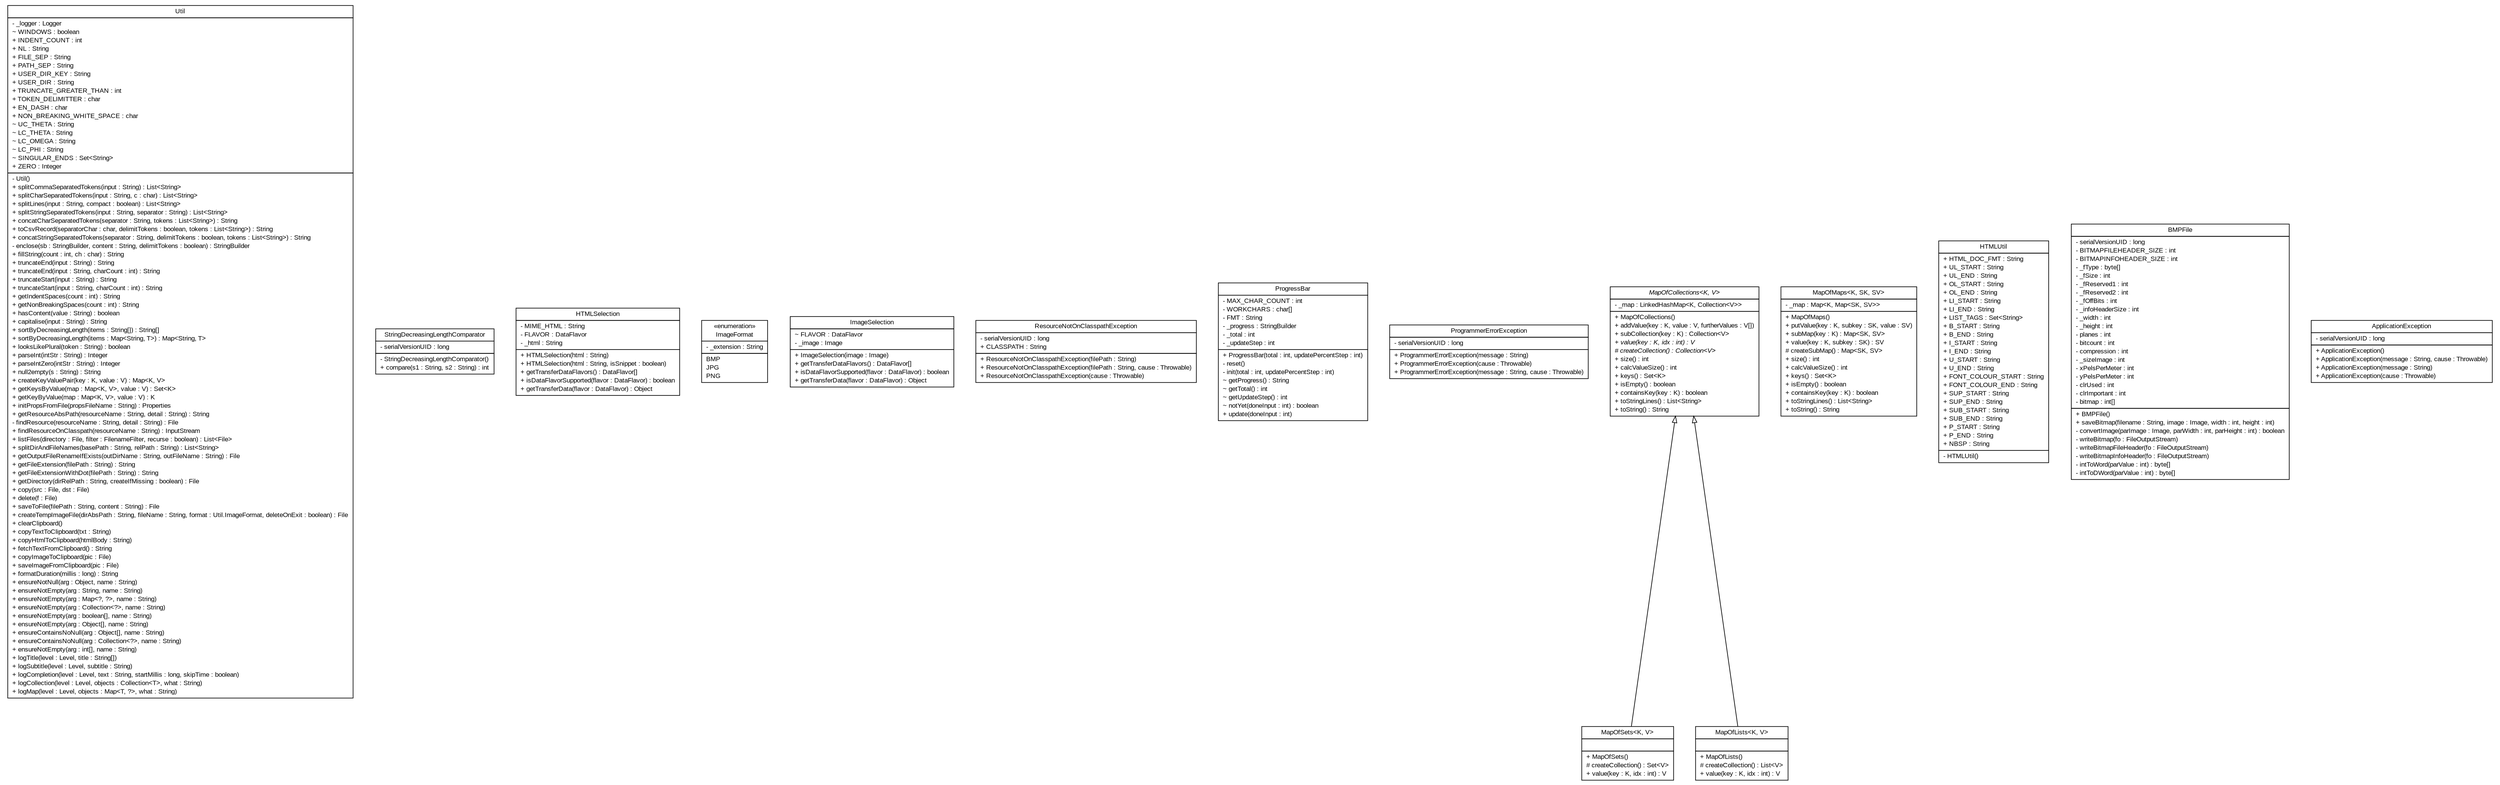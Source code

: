 #!/usr/local/bin/dot
#
# Class diagram 
# Generated by UMLGraph version R5_6_6-6-g3bdff0 (http://www.umlgraph.org/)
#

digraph G {
	edge [fontname="arial",fontsize=10,labelfontname="arial",labelfontsize=10];
	node [fontname="arial",fontsize=10,shape=plaintext];
	nodesep=0.25;
	ranksep=0.5;
	// org.tanjakostic.jcleancim.util.Util
	c9827 [label=<<table title="org.tanjakostic.jcleancim.util.Util" border="0" cellborder="1" cellspacing="0" cellpadding="2" port="p" href="./Util.html">
		<tr><td><table border="0" cellspacing="0" cellpadding="1">
<tr><td align="center" balign="center"> Util </td></tr>
		</table></td></tr>
		<tr><td><table border="0" cellspacing="0" cellpadding="1">
<tr><td align="left" balign="left"> - _logger : Logger </td></tr>
<tr><td align="left" balign="left"> ~ WINDOWS : boolean </td></tr>
<tr><td align="left" balign="left"> + INDENT_COUNT : int </td></tr>
<tr><td align="left" balign="left"> + NL : String </td></tr>
<tr><td align="left" balign="left"> + FILE_SEP : String </td></tr>
<tr><td align="left" balign="left"> + PATH_SEP : String </td></tr>
<tr><td align="left" balign="left"> + USER_DIR_KEY : String </td></tr>
<tr><td align="left" balign="left"> + USER_DIR : String </td></tr>
<tr><td align="left" balign="left"> + TRUNCATE_GREATER_THAN : int </td></tr>
<tr><td align="left" balign="left"> + TOKEN_DELIMITTER : char </td></tr>
<tr><td align="left" balign="left"> + EN_DASH : char </td></tr>
<tr><td align="left" balign="left"> + NON_BREAKING_WHITE_SPACE : char </td></tr>
<tr><td align="left" balign="left"> ~ UC_THETA : String </td></tr>
<tr><td align="left" balign="left"> ~ LC_THETA : String </td></tr>
<tr><td align="left" balign="left"> ~ LC_OMEGA : String </td></tr>
<tr><td align="left" balign="left"> ~ LC_PHI : String </td></tr>
<tr><td align="left" balign="left"> ~ SINGULAR_ENDS : Set&lt;String&gt; </td></tr>
<tr><td align="left" balign="left"> + ZERO : Integer </td></tr>
		</table></td></tr>
		<tr><td><table border="0" cellspacing="0" cellpadding="1">
<tr><td align="left" balign="left"> - Util() </td></tr>
<tr><td align="left" balign="left"> + splitCommaSeparatedTokens(input : String) : List&lt;String&gt; </td></tr>
<tr><td align="left" balign="left"> + splitCharSeparatedTokens(input : String, c : char) : List&lt;String&gt; </td></tr>
<tr><td align="left" balign="left"> + splitLines(input : String, compact : boolean) : List&lt;String&gt; </td></tr>
<tr><td align="left" balign="left"> + splitStringSeparatedTokens(input : String, separator : String) : List&lt;String&gt; </td></tr>
<tr><td align="left" balign="left"> + concatCharSeparatedTokens(separator : String, tokens : List&lt;String&gt;) : String </td></tr>
<tr><td align="left" balign="left"> + toCsvRecord(separatorChar : char, delimitTokens : boolean, tokens : List&lt;String&gt;) : String </td></tr>
<tr><td align="left" balign="left"> + concatStringSeparatedTokens(separator : String, delimitTokens : boolean, tokens : List&lt;String&gt;) : String </td></tr>
<tr><td align="left" balign="left"> - enclose(sb : StringBuilder, content : String, delimitTokens : boolean) : StringBuilder </td></tr>
<tr><td align="left" balign="left"> + fillString(count : int, ch : char) : String </td></tr>
<tr><td align="left" balign="left"> + truncateEnd(input : String) : String </td></tr>
<tr><td align="left" balign="left"> + truncateEnd(input : String, charCount : int) : String </td></tr>
<tr><td align="left" balign="left"> + truncateStart(input : String) : String </td></tr>
<tr><td align="left" balign="left"> + truncateStart(input : String, charCount : int) : String </td></tr>
<tr><td align="left" balign="left"> + getIndentSpaces(count : int) : String </td></tr>
<tr><td align="left" balign="left"> + getNonBreakingSpaces(count : int) : String </td></tr>
<tr><td align="left" balign="left"> + hasContent(value : String) : boolean </td></tr>
<tr><td align="left" balign="left"> + capitalise(input : String) : String </td></tr>
<tr><td align="left" balign="left"> + sortByDecreasingLength(items : String[]) : String[] </td></tr>
<tr><td align="left" balign="left"> + sortByDecreasingLength(items : Map&lt;String, T&gt;) : Map&lt;String, T&gt; </td></tr>
<tr><td align="left" balign="left"> + looksLikePlural(token : String) : boolean </td></tr>
<tr><td align="left" balign="left"> + parseInt(intStr : String) : Integer </td></tr>
<tr><td align="left" balign="left"> + parseIntZero(intStr : String) : Integer </td></tr>
<tr><td align="left" balign="left"> + null2empty(s : String) : String </td></tr>
<tr><td align="left" balign="left"> + createKeyValuePair(key : K, value : V) : Map&lt;K, V&gt; </td></tr>
<tr><td align="left" balign="left"> + getKeysByValue(map : Map&lt;K, V&gt;, value : V) : Set&lt;K&gt; </td></tr>
<tr><td align="left" balign="left"> + getKeyByValue(map : Map&lt;K, V&gt;, value : V) : K </td></tr>
<tr><td align="left" balign="left"> + initPropsFromFile(propsFileName : String) : Properties </td></tr>
<tr><td align="left" balign="left"> + getResourceAbsPath(resourceName : String, detail : String) : String </td></tr>
<tr><td align="left" balign="left"> - findResource(resourceName : String, detail : String) : File </td></tr>
<tr><td align="left" balign="left"> + findResourceOnClasspath(resourceName : String) : InputStream </td></tr>
<tr><td align="left" balign="left"> + listFiles(directory : File, filter : FilenameFilter, recurse : boolean) : List&lt;File&gt; </td></tr>
<tr><td align="left" balign="left"> + splitDirAndFileNames(basePath : String, relPath : String) : List&lt;String&gt; </td></tr>
<tr><td align="left" balign="left"> + getOutputFileRenameIfExists(outDirName : String, outFileName : String) : File </td></tr>
<tr><td align="left" balign="left"> + getFileExtension(filePath : String) : String </td></tr>
<tr><td align="left" balign="left"> + getFileExtensionWithDot(filePath : String) : String </td></tr>
<tr><td align="left" balign="left"> + getDirectory(dirRelPath : String, createIfMissing : boolean) : File </td></tr>
<tr><td align="left" balign="left"> + copy(src : File, dst : File) </td></tr>
<tr><td align="left" balign="left"> + delete(f : File) </td></tr>
<tr><td align="left" balign="left"> + saveToFile(filePath : String, content : String) : File </td></tr>
<tr><td align="left" balign="left"> + createTempImageFile(dirAbsPath : String, fileName : String, format : Util.ImageFormat, deleteOnExit : boolean) : File </td></tr>
<tr><td align="left" balign="left"> + clearClipboard() </td></tr>
<tr><td align="left" balign="left"> + copyTextToClipboard(txt : String) </td></tr>
<tr><td align="left" balign="left"> + copyHtmlToClipboard(htmlBody : String) </td></tr>
<tr><td align="left" balign="left"> + fetchTextFromClipboard() : String </td></tr>
<tr><td align="left" balign="left"> + copyImageToClipboard(pic : File) </td></tr>
<tr><td align="left" balign="left"> + saveImageFromClipboard(pic : File) </td></tr>
<tr><td align="left" balign="left"> + formatDuration(millis : long) : String </td></tr>
<tr><td align="left" balign="left"> + ensureNotNull(arg : Object, name : String) </td></tr>
<tr><td align="left" balign="left"> + ensureNotEmpty(arg : String, name : String) </td></tr>
<tr><td align="left" balign="left"> + ensureNotEmpty(arg : Map&lt;?, ?&gt;, name : String) </td></tr>
<tr><td align="left" balign="left"> + ensureNotEmpty(arg : Collection&lt;?&gt;, name : String) </td></tr>
<tr><td align="left" balign="left"> + ensureNotEmpty(arg : boolean[], name : String) </td></tr>
<tr><td align="left" balign="left"> + ensureNotEmpty(arg : Object[], name : String) </td></tr>
<tr><td align="left" balign="left"> + ensureContainsNoNull(arg : Object[], name : String) </td></tr>
<tr><td align="left" balign="left"> + ensureContainsNoNull(arg : Collection&lt;?&gt;, name : String) </td></tr>
<tr><td align="left" balign="left"> + ensureNotEmpty(arg : int[], name : String) </td></tr>
<tr><td align="left" balign="left"> + logTitle(level : Level, title : String[]) </td></tr>
<tr><td align="left" balign="left"> + logSubtitle(level : Level, subtitle : String) </td></tr>
<tr><td align="left" balign="left"> + logCompletion(level : Level, text : String, startMillis : long, skipTime : boolean) </td></tr>
<tr><td align="left" balign="left"> + logCollection(level : Level, objects : Collection&lt;T&gt;, what : String) </td></tr>
<tr><td align="left" balign="left"> + logMap(level : Level, objects : Map&lt;T, ?&gt;, what : String) </td></tr>
		</table></td></tr>
		</table>>, URL="./Util.html", fontname="arial", fontcolor="black", fontsize=10.0];
	// org.tanjakostic.jcleancim.util.Util.StringDecreasingLengthComparator
	c9828 [label=<<table title="org.tanjakostic.jcleancim.util.Util.StringDecreasingLengthComparator" border="0" cellborder="1" cellspacing="0" cellpadding="2" port="p" href="./Util.StringDecreasingLengthComparator.html">
		<tr><td><table border="0" cellspacing="0" cellpadding="1">
<tr><td align="center" balign="center"> StringDecreasingLengthComparator </td></tr>
		</table></td></tr>
		<tr><td><table border="0" cellspacing="0" cellpadding="1">
<tr><td align="left" balign="left"> - serialVersionUID : long </td></tr>
		</table></td></tr>
		<tr><td><table border="0" cellspacing="0" cellpadding="1">
<tr><td align="left" balign="left"> - StringDecreasingLengthComparator() </td></tr>
<tr><td align="left" balign="left"> + compare(s1 : String, s2 : String) : int </td></tr>
		</table></td></tr>
		</table>>, URL="./Util.StringDecreasingLengthComparator.html", fontname="arial", fontcolor="black", fontsize=10.0];
	// org.tanjakostic.jcleancim.util.Util.HTMLSelection
	c9829 [label=<<table title="org.tanjakostic.jcleancim.util.Util.HTMLSelection" border="0" cellborder="1" cellspacing="0" cellpadding="2" port="p" href="./Util.HTMLSelection.html">
		<tr><td><table border="0" cellspacing="0" cellpadding="1">
<tr><td align="center" balign="center"> HTMLSelection </td></tr>
		</table></td></tr>
		<tr><td><table border="0" cellspacing="0" cellpadding="1">
<tr><td align="left" balign="left"> - MIME_HTML : String </td></tr>
<tr><td align="left" balign="left"> - FLAVOR : DataFlavor </td></tr>
<tr><td align="left" balign="left"> - _html : String </td></tr>
		</table></td></tr>
		<tr><td><table border="0" cellspacing="0" cellpadding="1">
<tr><td align="left" balign="left"> + HTMLSelection(html : String) </td></tr>
<tr><td align="left" balign="left"> + HTMLSelection(html : String, isSnippet : boolean) </td></tr>
<tr><td align="left" balign="left"> + getTransferDataFlavors() : DataFlavor[] </td></tr>
<tr><td align="left" balign="left"> + isDataFlavorSupported(flavor : DataFlavor) : boolean </td></tr>
<tr><td align="left" balign="left"> + getTransferData(flavor : DataFlavor) : Object </td></tr>
		</table></td></tr>
		</table>>, URL="./Util.HTMLSelection.html", fontname="arial", fontcolor="black", fontsize=10.0];
	// org.tanjakostic.jcleancim.util.Util.ImageFormat
	c9830 [label=<<table title="org.tanjakostic.jcleancim.util.Util.ImageFormat" border="0" cellborder="1" cellspacing="0" cellpadding="2" port="p" href="./Util.ImageFormat.html">
		<tr><td><table border="0" cellspacing="0" cellpadding="1">
<tr><td align="center" balign="center"> &#171;enumeration&#187; </td></tr>
<tr><td align="center" balign="center"> ImageFormat </td></tr>
		</table></td></tr>
		<tr><td><table border="0" cellspacing="0" cellpadding="1">
<tr><td align="left" balign="left"> - _extension : String </td></tr>
		</table></td></tr>
		<tr><td><table border="0" cellspacing="0" cellpadding="1">
<tr><td align="left" balign="left"> BMP </td></tr>
<tr><td align="left" balign="left"> JPG </td></tr>
<tr><td align="left" balign="left"> PNG </td></tr>
		</table></td></tr>
		</table>>, URL="./Util.ImageFormat.html", fontname="arial", fontcolor="black", fontsize=10.0];
	// org.tanjakostic.jcleancim.util.Util.ImageSelection
	c9831 [label=<<table title="org.tanjakostic.jcleancim.util.Util.ImageSelection" border="0" cellborder="1" cellspacing="0" cellpadding="2" port="p" href="./Util.ImageSelection.html">
		<tr><td><table border="0" cellspacing="0" cellpadding="1">
<tr><td align="center" balign="center"> ImageSelection </td></tr>
		</table></td></tr>
		<tr><td><table border="0" cellspacing="0" cellpadding="1">
<tr><td align="left" balign="left"> ~ FLAVOR : DataFlavor </td></tr>
<tr><td align="left" balign="left"> - _image : Image </td></tr>
		</table></td></tr>
		<tr><td><table border="0" cellspacing="0" cellpadding="1">
<tr><td align="left" balign="left"> + ImageSelection(image : Image) </td></tr>
<tr><td align="left" balign="left"> + getTransferDataFlavors() : DataFlavor[] </td></tr>
<tr><td align="left" balign="left"> + isDataFlavorSupported(flavor : DataFlavor) : boolean </td></tr>
<tr><td align="left" balign="left"> + getTransferData(flavor : DataFlavor) : Object </td></tr>
		</table></td></tr>
		</table>>, URL="./Util.ImageSelection.html", fontname="arial", fontcolor="black", fontsize=10.0];
	// org.tanjakostic.jcleancim.util.ResourceNotOnClasspathException
	c9832 [label=<<table title="org.tanjakostic.jcleancim.util.ResourceNotOnClasspathException" border="0" cellborder="1" cellspacing="0" cellpadding="2" port="p" href="./ResourceNotOnClasspathException.html">
		<tr><td><table border="0" cellspacing="0" cellpadding="1">
<tr><td align="center" balign="center"> ResourceNotOnClasspathException </td></tr>
		</table></td></tr>
		<tr><td><table border="0" cellspacing="0" cellpadding="1">
<tr><td align="left" balign="left"> - serialVersionUID : long </td></tr>
<tr><td align="left" balign="left"> + CLASSPATH : String </td></tr>
		</table></td></tr>
		<tr><td><table border="0" cellspacing="0" cellpadding="1">
<tr><td align="left" balign="left"> + ResourceNotOnClasspathException(filePath : String) </td></tr>
<tr><td align="left" balign="left"> + ResourceNotOnClasspathException(filePath : String, cause : Throwable) </td></tr>
<tr><td align="left" balign="left"> + ResourceNotOnClasspathException(cause : Throwable) </td></tr>
		</table></td></tr>
		</table>>, URL="./ResourceNotOnClasspathException.html", fontname="arial", fontcolor="black", fontsize=10.0];
	// org.tanjakostic.jcleancim.util.ProgressBar
	c9833 [label=<<table title="org.tanjakostic.jcleancim.util.ProgressBar" border="0" cellborder="1" cellspacing="0" cellpadding="2" port="p" href="./ProgressBar.html">
		<tr><td><table border="0" cellspacing="0" cellpadding="1">
<tr><td align="center" balign="center"> ProgressBar </td></tr>
		</table></td></tr>
		<tr><td><table border="0" cellspacing="0" cellpadding="1">
<tr><td align="left" balign="left"> - MAX_CHAR_COUNT : int </td></tr>
<tr><td align="left" balign="left"> - WORKCHARS : char[] </td></tr>
<tr><td align="left" balign="left"> - FMT : String </td></tr>
<tr><td align="left" balign="left"> - _progress : StringBuilder </td></tr>
<tr><td align="left" balign="left"> - _total : int </td></tr>
<tr><td align="left" balign="left"> - _updateStep : int </td></tr>
		</table></td></tr>
		<tr><td><table border="0" cellspacing="0" cellpadding="1">
<tr><td align="left" balign="left"> + ProgressBar(total : int, updatePercentStep : int) </td></tr>
<tr><td align="left" balign="left"> - reset() </td></tr>
<tr><td align="left" balign="left"> - init(total : int, updatePercentStep : int) </td></tr>
<tr><td align="left" balign="left"> ~ getProgress() : String </td></tr>
<tr><td align="left" balign="left"> ~ getTotal() : int </td></tr>
<tr><td align="left" balign="left"> ~ getUpdateStep() : int </td></tr>
<tr><td align="left" balign="left"> ~ notYet(doneInput : int) : boolean </td></tr>
<tr><td align="left" balign="left"> + update(doneInput : int) </td></tr>
		</table></td></tr>
		</table>>, URL="./ProgressBar.html", fontname="arial", fontcolor="black", fontsize=10.0];
	// org.tanjakostic.jcleancim.util.ProgrammerErrorException
	c9834 [label=<<table title="org.tanjakostic.jcleancim.util.ProgrammerErrorException" border="0" cellborder="1" cellspacing="0" cellpadding="2" port="p" href="./ProgrammerErrorException.html">
		<tr><td><table border="0" cellspacing="0" cellpadding="1">
<tr><td align="center" balign="center"> ProgrammerErrorException </td></tr>
		</table></td></tr>
		<tr><td><table border="0" cellspacing="0" cellpadding="1">
<tr><td align="left" balign="left"> - serialVersionUID : long </td></tr>
		</table></td></tr>
		<tr><td><table border="0" cellspacing="0" cellpadding="1">
<tr><td align="left" balign="left"> + ProgrammerErrorException(message : String) </td></tr>
<tr><td align="left" balign="left"> + ProgrammerErrorException(cause : Throwable) </td></tr>
<tr><td align="left" balign="left"> + ProgrammerErrorException(message : String, cause : Throwable) </td></tr>
		</table></td></tr>
		</table>>, URL="./ProgrammerErrorException.html", fontname="arial", fontcolor="black", fontsize=10.0];
	// org.tanjakostic.jcleancim.util.MapOfSets<K, V>
	c9835 [label=<<table title="org.tanjakostic.jcleancim.util.MapOfSets" border="0" cellborder="1" cellspacing="0" cellpadding="2" port="p" href="./MapOfSets.html">
		<tr><td><table border="0" cellspacing="0" cellpadding="1">
<tr><td align="center" balign="center"> MapOfSets&lt;K, V&gt; </td></tr>
		</table></td></tr>
		<tr><td><table border="0" cellspacing="0" cellpadding="1">
<tr><td align="left" balign="left">  </td></tr>
		</table></td></tr>
		<tr><td><table border="0" cellspacing="0" cellpadding="1">
<tr><td align="left" balign="left"> + MapOfSets() </td></tr>
<tr><td align="left" balign="left"> # createCollection() : Set&lt;V&gt; </td></tr>
<tr><td align="left" balign="left"> + value(key : K, idx : int) : V </td></tr>
		</table></td></tr>
		</table>>, URL="./MapOfSets.html", fontname="arial", fontcolor="black", fontsize=10.0];
	// org.tanjakostic.jcleancim.util.MapOfMaps<K, SK, SV>
	c9836 [label=<<table title="org.tanjakostic.jcleancim.util.MapOfMaps" border="0" cellborder="1" cellspacing="0" cellpadding="2" port="p" href="./MapOfMaps.html">
		<tr><td><table border="0" cellspacing="0" cellpadding="1">
<tr><td align="center" balign="center"> MapOfMaps&lt;K, SK, SV&gt; </td></tr>
		</table></td></tr>
		<tr><td><table border="0" cellspacing="0" cellpadding="1">
<tr><td align="left" balign="left"> - _map : Map&lt;K, Map&lt;SK, SV&gt;&gt; </td></tr>
		</table></td></tr>
		<tr><td><table border="0" cellspacing="0" cellpadding="1">
<tr><td align="left" balign="left"> + MapOfMaps() </td></tr>
<tr><td align="left" balign="left"> + putValue(key : K, subkey : SK, value : SV) </td></tr>
<tr><td align="left" balign="left"> + subMap(key : K) : Map&lt;SK, SV&gt; </td></tr>
<tr><td align="left" balign="left"> + value(key : K, subkey : SK) : SV </td></tr>
<tr><td align="left" balign="left"> # createSubMap() : Map&lt;SK, SV&gt; </td></tr>
<tr><td align="left" balign="left"> + size() : int </td></tr>
<tr><td align="left" balign="left"> + calcValueSize() : int </td></tr>
<tr><td align="left" balign="left"> + keys() : Set&lt;K&gt; </td></tr>
<tr><td align="left" balign="left"> + isEmpty() : boolean </td></tr>
<tr><td align="left" balign="left"> + containsKey(key : K) : boolean </td></tr>
<tr><td align="left" balign="left"> + toStringLines() : List&lt;String&gt; </td></tr>
<tr><td align="left" balign="left"> + toString() : String </td></tr>
		</table></td></tr>
		</table>>, URL="./MapOfMaps.html", fontname="arial", fontcolor="black", fontsize=10.0];
	// org.tanjakostic.jcleancim.util.MapOfLists<K, V>
	c9837 [label=<<table title="org.tanjakostic.jcleancim.util.MapOfLists" border="0" cellborder="1" cellspacing="0" cellpadding="2" port="p" href="./MapOfLists.html">
		<tr><td><table border="0" cellspacing="0" cellpadding="1">
<tr><td align="center" balign="center"> MapOfLists&lt;K, V&gt; </td></tr>
		</table></td></tr>
		<tr><td><table border="0" cellspacing="0" cellpadding="1">
<tr><td align="left" balign="left">  </td></tr>
		</table></td></tr>
		<tr><td><table border="0" cellspacing="0" cellpadding="1">
<tr><td align="left" balign="left"> + MapOfLists() </td></tr>
<tr><td align="left" balign="left"> # createCollection() : List&lt;V&gt; </td></tr>
<tr><td align="left" balign="left"> + value(key : K, idx : int) : V </td></tr>
		</table></td></tr>
		</table>>, URL="./MapOfLists.html", fontname="arial", fontcolor="black", fontsize=10.0];
	// org.tanjakostic.jcleancim.util.MapOfCollections<K, V>
	c9838 [label=<<table title="org.tanjakostic.jcleancim.util.MapOfCollections" border="0" cellborder="1" cellspacing="0" cellpadding="2" port="p" href="./MapOfCollections.html">
		<tr><td><table border="0" cellspacing="0" cellpadding="1">
<tr><td align="center" balign="center"><font face="Arial Italic"> MapOfCollections&lt;K, V&gt; </font></td></tr>
		</table></td></tr>
		<tr><td><table border="0" cellspacing="0" cellpadding="1">
<tr><td align="left" balign="left"> - _map : LinkedHashMap&lt;K, Collection&lt;V&gt;&gt; </td></tr>
		</table></td></tr>
		<tr><td><table border="0" cellspacing="0" cellpadding="1">
<tr><td align="left" balign="left"> + MapOfCollections() </td></tr>
<tr><td align="left" balign="left"> + addValue(key : K, value : V, furtherValues : V[]) </td></tr>
<tr><td align="left" balign="left"> + subCollection(key : K) : Collection&lt;V&gt; </td></tr>
<tr><td align="left" balign="left"><font face="Arial Italic" point-size="10.0"> + value(key : K, idx : int) : V </font></td></tr>
<tr><td align="left" balign="left"><font face="Arial Italic" point-size="10.0"> # createCollection() : Collection&lt;V&gt; </font></td></tr>
<tr><td align="left" balign="left"> + size() : int </td></tr>
<tr><td align="left" balign="left"> + calcValueSize() : int </td></tr>
<tr><td align="left" balign="left"> + keys() : Set&lt;K&gt; </td></tr>
<tr><td align="left" balign="left"> + isEmpty() : boolean </td></tr>
<tr><td align="left" balign="left"> + containsKey(key : K) : boolean </td></tr>
<tr><td align="left" balign="left"> + toStringLines() : List&lt;String&gt; </td></tr>
<tr><td align="left" balign="left"> + toString() : String </td></tr>
		</table></td></tr>
		</table>>, URL="./MapOfCollections.html", fontname="arial", fontcolor="black", fontsize=10.0];
	// org.tanjakostic.jcleancim.util.HTMLUtil
	c9839 [label=<<table title="org.tanjakostic.jcleancim.util.HTMLUtil" border="0" cellborder="1" cellspacing="0" cellpadding="2" port="p" href="./HTMLUtil.html">
		<tr><td><table border="0" cellspacing="0" cellpadding="1">
<tr><td align="center" balign="center"> HTMLUtil </td></tr>
		</table></td></tr>
		<tr><td><table border="0" cellspacing="0" cellpadding="1">
<tr><td align="left" balign="left"> + HTML_DOC_FMT : String </td></tr>
<tr><td align="left" balign="left"> + UL_START : String </td></tr>
<tr><td align="left" balign="left"> + UL_END : String </td></tr>
<tr><td align="left" balign="left"> + OL_START : String </td></tr>
<tr><td align="left" balign="left"> + OL_END : String </td></tr>
<tr><td align="left" balign="left"> + LI_START : String </td></tr>
<tr><td align="left" balign="left"> + LI_END : String </td></tr>
<tr><td align="left" balign="left"> + LIST_TAGS : Set&lt;String&gt; </td></tr>
<tr><td align="left" balign="left"> + B_START : String </td></tr>
<tr><td align="left" balign="left"> + B_END : String </td></tr>
<tr><td align="left" balign="left"> + I_START : String </td></tr>
<tr><td align="left" balign="left"> + I_END : String </td></tr>
<tr><td align="left" balign="left"> + U_START : String </td></tr>
<tr><td align="left" balign="left"> + U_END : String </td></tr>
<tr><td align="left" balign="left"> + FONT_COLOUR_START : String </td></tr>
<tr><td align="left" balign="left"> + FONT_COLOUR_END : String </td></tr>
<tr><td align="left" balign="left"> + SUP_START : String </td></tr>
<tr><td align="left" balign="left"> + SUP_END : String </td></tr>
<tr><td align="left" balign="left"> + SUB_START : String </td></tr>
<tr><td align="left" balign="left"> + SUB_END : String </td></tr>
<tr><td align="left" balign="left"> + P_START : String </td></tr>
<tr><td align="left" balign="left"> + P_END : String </td></tr>
<tr><td align="left" balign="left"> + NBSP : String </td></tr>
		</table></td></tr>
		<tr><td><table border="0" cellspacing="0" cellpadding="1">
<tr><td align="left" balign="left"> - HTMLUtil() </td></tr>
		</table></td></tr>
		</table>>, URL="./HTMLUtil.html", fontname="arial", fontcolor="black", fontsize=10.0];
	// org.tanjakostic.jcleancim.util.BMPFile
	c9840 [label=<<table title="org.tanjakostic.jcleancim.util.BMPFile" border="0" cellborder="1" cellspacing="0" cellpadding="2" port="p" href="./BMPFile.html">
		<tr><td><table border="0" cellspacing="0" cellpadding="1">
<tr><td align="center" balign="center"> BMPFile </td></tr>
		</table></td></tr>
		<tr><td><table border="0" cellspacing="0" cellpadding="1">
<tr><td align="left" balign="left"> - serialVersionUID : long </td></tr>
<tr><td align="left" balign="left"> - BITMAPFILEHEADER_SIZE : int </td></tr>
<tr><td align="left" balign="left"> - BITMAPINFOHEADER_SIZE : int </td></tr>
<tr><td align="left" balign="left"> - _fType : byte[] </td></tr>
<tr><td align="left" balign="left"> - _fSize : int </td></tr>
<tr><td align="left" balign="left"> - _fReserved1 : int </td></tr>
<tr><td align="left" balign="left"> - _fReserved2 : int </td></tr>
<tr><td align="left" balign="left"> - _fOffBits : int </td></tr>
<tr><td align="left" balign="left"> - _infoHeaderSize : int </td></tr>
<tr><td align="left" balign="left"> - _width : int </td></tr>
<tr><td align="left" balign="left"> - _height : int </td></tr>
<tr><td align="left" balign="left"> - planes : int </td></tr>
<tr><td align="left" balign="left"> - bitcount : int </td></tr>
<tr><td align="left" balign="left"> - compression : int </td></tr>
<tr><td align="left" balign="left"> - _sizeImage : int </td></tr>
<tr><td align="left" balign="left"> - xPelsPerMeter : int </td></tr>
<tr><td align="left" balign="left"> - yPelsPerMeter : int </td></tr>
<tr><td align="left" balign="left"> - clrUsed : int </td></tr>
<tr><td align="left" balign="left"> - clrImportant : int </td></tr>
<tr><td align="left" balign="left"> - bitmap : int[] </td></tr>
		</table></td></tr>
		<tr><td><table border="0" cellspacing="0" cellpadding="1">
<tr><td align="left" balign="left"> + BMPFile() </td></tr>
<tr><td align="left" balign="left"> + saveBitmap(filename : String, image : Image, width : int, height : int) </td></tr>
<tr><td align="left" balign="left"> - convertImage(parImage : Image, parWidth : int, parHeight : int) : boolean </td></tr>
<tr><td align="left" balign="left"> - writeBitmap(fo : FileOutputStream) </td></tr>
<tr><td align="left" balign="left"> - writeBitmapFileHeader(fo : FileOutputStream) </td></tr>
<tr><td align="left" balign="left"> - writeBitmapInfoHeader(fo : FileOutputStream) </td></tr>
<tr><td align="left" balign="left"> - intToWord(parValue : int) : byte[] </td></tr>
<tr><td align="left" balign="left"> - intToDWord(parValue : int) : byte[] </td></tr>
		</table></td></tr>
		</table>>, URL="./BMPFile.html", fontname="arial", fontcolor="black", fontsize=10.0];
	// org.tanjakostic.jcleancim.util.ApplicationException
	c9841 [label=<<table title="org.tanjakostic.jcleancim.util.ApplicationException" border="0" cellborder="1" cellspacing="0" cellpadding="2" port="p" href="./ApplicationException.html">
		<tr><td><table border="0" cellspacing="0" cellpadding="1">
<tr><td align="center" balign="center"> ApplicationException </td></tr>
		</table></td></tr>
		<tr><td><table border="0" cellspacing="0" cellpadding="1">
<tr><td align="left" balign="left"> - serialVersionUID : long </td></tr>
		</table></td></tr>
		<tr><td><table border="0" cellspacing="0" cellpadding="1">
<tr><td align="left" balign="left"> + ApplicationException() </td></tr>
<tr><td align="left" balign="left"> + ApplicationException(message : String, cause : Throwable) </td></tr>
<tr><td align="left" balign="left"> + ApplicationException(message : String) </td></tr>
<tr><td align="left" balign="left"> + ApplicationException(cause : Throwable) </td></tr>
		</table></td></tr>
		</table>>, URL="./ApplicationException.html", fontname="arial", fontcolor="black", fontsize=10.0];
	//org.tanjakostic.jcleancim.util.MapOfSets<K, V> extends org.tanjakostic.jcleancim.util.MapOfCollections<K, V>
	c9838:p -> c9835:p [dir=back,arrowtail=empty];
	//org.tanjakostic.jcleancim.util.MapOfLists<K, V> extends org.tanjakostic.jcleancim.util.MapOfCollections<K, V>
	c9838:p -> c9837:p [dir=back,arrowtail=empty];
}

